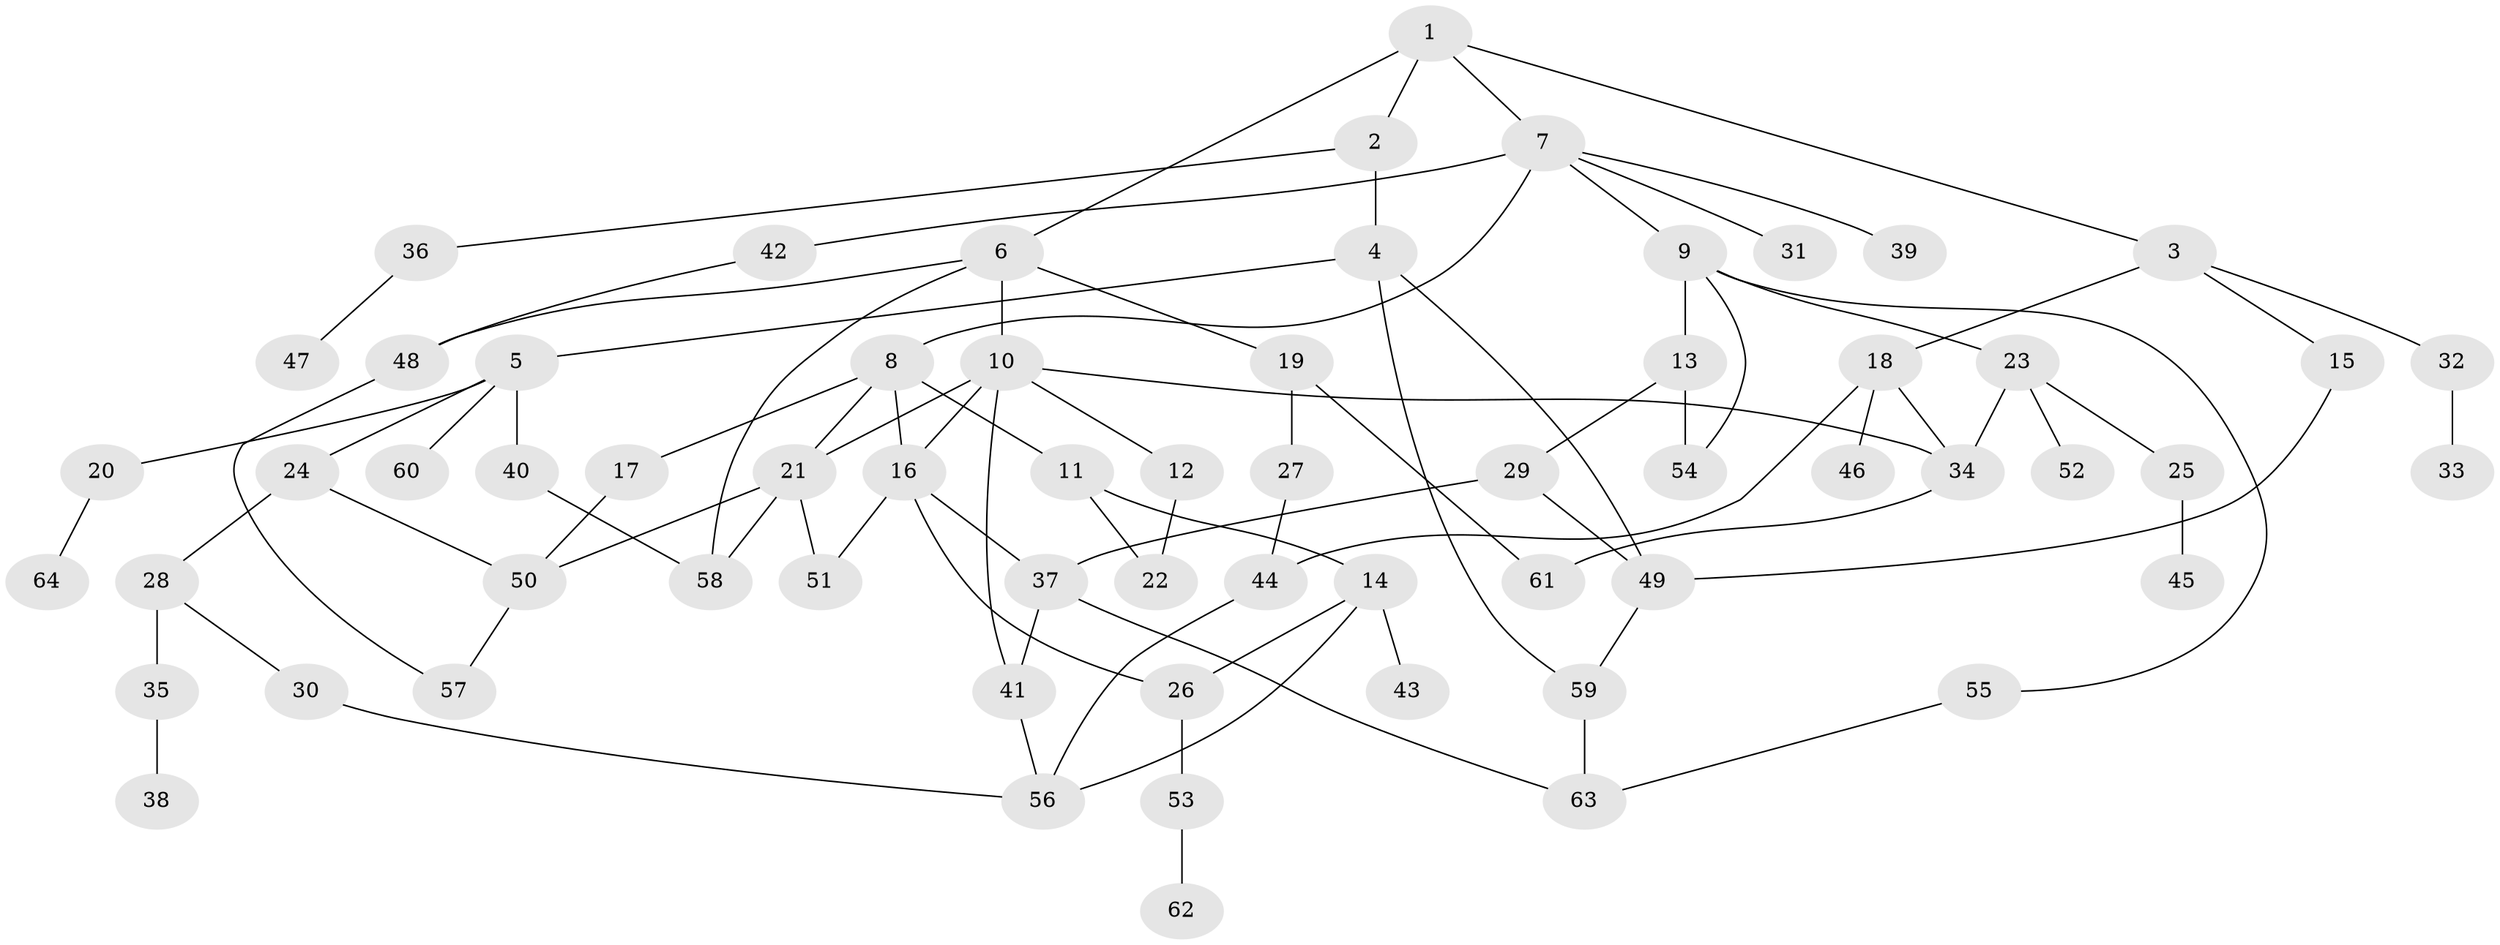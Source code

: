 // Generated by graph-tools (version 1.1) at 2025/42/03/09/25 04:42:50]
// undirected, 64 vertices, 89 edges
graph export_dot {
graph [start="1"]
  node [color=gray90,style=filled];
  1;
  2;
  3;
  4;
  5;
  6;
  7;
  8;
  9;
  10;
  11;
  12;
  13;
  14;
  15;
  16;
  17;
  18;
  19;
  20;
  21;
  22;
  23;
  24;
  25;
  26;
  27;
  28;
  29;
  30;
  31;
  32;
  33;
  34;
  35;
  36;
  37;
  38;
  39;
  40;
  41;
  42;
  43;
  44;
  45;
  46;
  47;
  48;
  49;
  50;
  51;
  52;
  53;
  54;
  55;
  56;
  57;
  58;
  59;
  60;
  61;
  62;
  63;
  64;
  1 -- 2;
  1 -- 3;
  1 -- 6;
  1 -- 7;
  2 -- 4;
  2 -- 36;
  3 -- 15;
  3 -- 18;
  3 -- 32;
  4 -- 5;
  4 -- 59;
  4 -- 49;
  5 -- 20;
  5 -- 24;
  5 -- 40;
  5 -- 60;
  6 -- 10;
  6 -- 19;
  6 -- 48;
  6 -- 58;
  7 -- 8;
  7 -- 9;
  7 -- 31;
  7 -- 39;
  7 -- 42;
  8 -- 11;
  8 -- 17;
  8 -- 21;
  8 -- 16;
  9 -- 13;
  9 -- 23;
  9 -- 55;
  9 -- 54;
  10 -- 12;
  10 -- 16;
  10 -- 41;
  10 -- 34;
  10 -- 21;
  11 -- 14;
  11 -- 22;
  12 -- 22;
  13 -- 29;
  13 -- 54;
  14 -- 43;
  14 -- 56;
  14 -- 26;
  15 -- 49;
  16 -- 26;
  16 -- 37;
  16 -- 51;
  17 -- 50;
  18 -- 34;
  18 -- 46;
  18 -- 44;
  19 -- 27;
  19 -- 61;
  20 -- 64;
  21 -- 51;
  21 -- 58;
  21 -- 50;
  23 -- 25;
  23 -- 52;
  23 -- 34;
  24 -- 28;
  24 -- 50;
  25 -- 45;
  26 -- 53;
  27 -- 44;
  28 -- 30;
  28 -- 35;
  29 -- 37;
  29 -- 49;
  30 -- 56;
  32 -- 33;
  34 -- 61;
  35 -- 38;
  36 -- 47;
  37 -- 63;
  37 -- 41;
  40 -- 58;
  41 -- 56;
  42 -- 48;
  44 -- 56;
  48 -- 57;
  49 -- 59;
  50 -- 57;
  53 -- 62;
  55 -- 63;
  59 -- 63;
}
